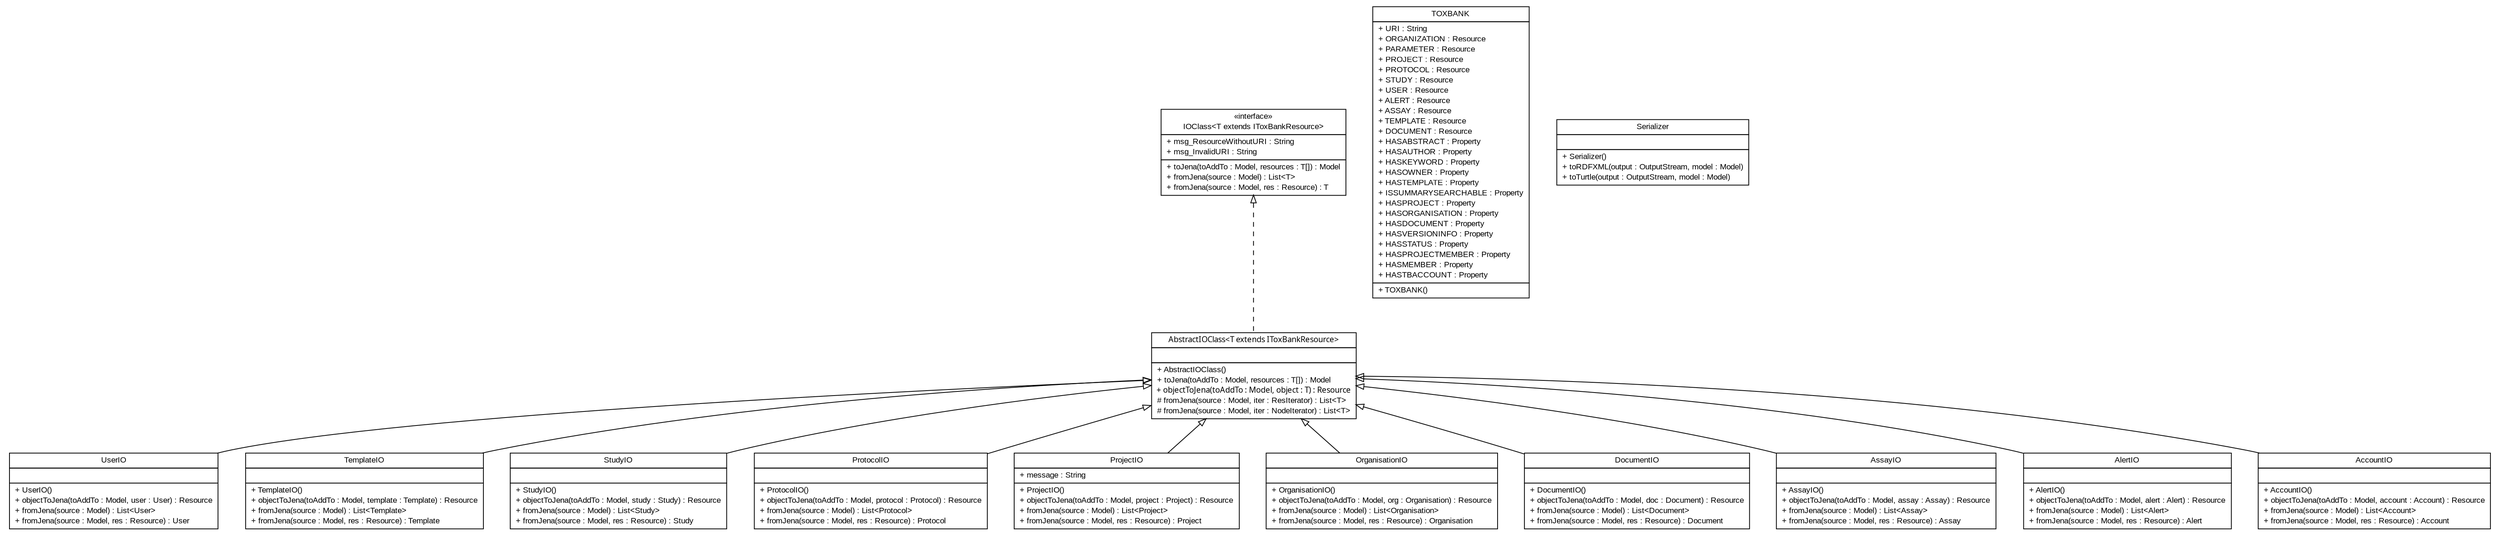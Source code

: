 #!/usr/local/bin/dot
#
# Class diagram 
# Generated by UmlGraph version 4.6 (http://www.spinellis.gr/sw/umlgraph)
#

digraph G {
	edge [fontname="arial",fontsize=10,labelfontname="arial",labelfontsize=10];
	node [fontname="arial",fontsize=10,shape=plaintext];
	// net.toxbank.client.io.rdf.UserIO
	c0 [label=<<table border="0" cellborder="1" cellspacing="0" cellpadding="2" port="p" href="./UserIO.html">
		<tr><td><table border="0" cellspacing="0" cellpadding="1">
			<tr><td> UserIO </td></tr>
		</table></td></tr>
		<tr><td><table border="0" cellspacing="0" cellpadding="1">
			<tr><td align="left">  </td></tr>
		</table></td></tr>
		<tr><td><table border="0" cellspacing="0" cellpadding="1">
			<tr><td align="left"> + UserIO() </td></tr>
			<tr><td align="left"> + objectToJena(toAddTo : Model, user : User) : Resource </td></tr>
			<tr><td align="left"> + fromJena(source : Model) : List&lt;User&gt; </td></tr>
			<tr><td align="left"> + fromJena(source : Model, res : Resource) : User </td></tr>
		</table></td></tr>
		</table>>, fontname="arial", fontcolor="black", fontsize=10.0];
	// net.toxbank.client.io.rdf.TOXBANK
	c1 [label=<<table border="0" cellborder="1" cellspacing="0" cellpadding="2" port="p" href="./TOXBANK.html">
		<tr><td><table border="0" cellspacing="0" cellpadding="1">
			<tr><td> TOXBANK </td></tr>
		</table></td></tr>
		<tr><td><table border="0" cellspacing="0" cellpadding="1">
			<tr><td align="left"> + URI : String </td></tr>
			<tr><td align="left"> + ORGANIZATION : Resource </td></tr>
			<tr><td align="left"> + PARAMETER : Resource </td></tr>
			<tr><td align="left"> + PROJECT : Resource </td></tr>
			<tr><td align="left"> + PROTOCOL : Resource </td></tr>
			<tr><td align="left"> + STUDY : Resource </td></tr>
			<tr><td align="left"> + USER : Resource </td></tr>
			<tr><td align="left"> + ALERT : Resource </td></tr>
			<tr><td align="left"> + ASSAY : Resource </td></tr>
			<tr><td align="left"> + TEMPLATE : Resource </td></tr>
			<tr><td align="left"> + DOCUMENT : Resource </td></tr>
			<tr><td align="left"> + HASABSTRACT : Property </td></tr>
			<tr><td align="left"> + HASAUTHOR : Property </td></tr>
			<tr><td align="left"> + HASKEYWORD : Property </td></tr>
			<tr><td align="left"> + HASOWNER : Property </td></tr>
			<tr><td align="left"> + HASTEMPLATE : Property </td></tr>
			<tr><td align="left"> + ISSUMMARYSEARCHABLE : Property </td></tr>
			<tr><td align="left"> + HASPROJECT : Property </td></tr>
			<tr><td align="left"> + HASORGANISATION : Property </td></tr>
			<tr><td align="left"> + HASDOCUMENT : Property </td></tr>
			<tr><td align="left"> + HASVERSIONINFO : Property </td></tr>
			<tr><td align="left"> + HASSTATUS : Property </td></tr>
			<tr><td align="left"> + HASPROJECTMEMBER : Property </td></tr>
			<tr><td align="left"> + HASMEMBER : Property </td></tr>
			<tr><td align="left"> + HASTBACCOUNT : Property </td></tr>
		</table></td></tr>
		<tr><td><table border="0" cellspacing="0" cellpadding="1">
			<tr><td align="left"> + TOXBANK() </td></tr>
		</table></td></tr>
		</table>>, fontname="arial", fontcolor="black", fontsize=10.0];
	// net.toxbank.client.io.rdf.TemplateIO
	c2 [label=<<table border="0" cellborder="1" cellspacing="0" cellpadding="2" port="p" href="./TemplateIO.html">
		<tr><td><table border="0" cellspacing="0" cellpadding="1">
			<tr><td> TemplateIO </td></tr>
		</table></td></tr>
		<tr><td><table border="0" cellspacing="0" cellpadding="1">
			<tr><td align="left">  </td></tr>
		</table></td></tr>
		<tr><td><table border="0" cellspacing="0" cellpadding="1">
			<tr><td align="left"> + TemplateIO() </td></tr>
			<tr><td align="left"> + objectToJena(toAddTo : Model, template : Template) : Resource </td></tr>
			<tr><td align="left"> + fromJena(source : Model) : List&lt;Template&gt; </td></tr>
			<tr><td align="left"> + fromJena(source : Model, res : Resource) : Template </td></tr>
		</table></td></tr>
		</table>>, fontname="arial", fontcolor="black", fontsize=10.0];
	// net.toxbank.client.io.rdf.StudyIO
	c3 [label=<<table border="0" cellborder="1" cellspacing="0" cellpadding="2" port="p" href="./StudyIO.html">
		<tr><td><table border="0" cellspacing="0" cellpadding="1">
			<tr><td> StudyIO </td></tr>
		</table></td></tr>
		<tr><td><table border="0" cellspacing="0" cellpadding="1">
			<tr><td align="left">  </td></tr>
		</table></td></tr>
		<tr><td><table border="0" cellspacing="0" cellpadding="1">
			<tr><td align="left"> + StudyIO() </td></tr>
			<tr><td align="left"> + objectToJena(toAddTo : Model, study : Study) : Resource </td></tr>
			<tr><td align="left"> + fromJena(source : Model) : List&lt;Study&gt; </td></tr>
			<tr><td align="left"> + fromJena(source : Model, res : Resource) : Study </td></tr>
		</table></td></tr>
		</table>>, fontname="arial", fontcolor="black", fontsize=10.0];
	// net.toxbank.client.io.rdf.Serializer
	c4 [label=<<table border="0" cellborder="1" cellspacing="0" cellpadding="2" port="p" href="./Serializer.html">
		<tr><td><table border="0" cellspacing="0" cellpadding="1">
			<tr><td> Serializer </td></tr>
		</table></td></tr>
		<tr><td><table border="0" cellspacing="0" cellpadding="1">
			<tr><td align="left">  </td></tr>
		</table></td></tr>
		<tr><td><table border="0" cellspacing="0" cellpadding="1">
			<tr><td align="left"> + Serializer() </td></tr>
			<tr><td align="left"> + toRDFXML(output : OutputStream, model : Model) </td></tr>
			<tr><td align="left"> + toTurtle(output : OutputStream, model : Model) </td></tr>
		</table></td></tr>
		</table>>, fontname="arial", fontcolor="black", fontsize=10.0];
	// net.toxbank.client.io.rdf.ProtocolIO
	c5 [label=<<table border="0" cellborder="1" cellspacing="0" cellpadding="2" port="p" href="./ProtocolIO.html">
		<tr><td><table border="0" cellspacing="0" cellpadding="1">
			<tr><td> ProtocolIO </td></tr>
		</table></td></tr>
		<tr><td><table border="0" cellspacing="0" cellpadding="1">
			<tr><td align="left">  </td></tr>
		</table></td></tr>
		<tr><td><table border="0" cellspacing="0" cellpadding="1">
			<tr><td align="left"> + ProtocolIO() </td></tr>
			<tr><td align="left"> + objectToJena(toAddTo : Model, protocol : Protocol) : Resource </td></tr>
			<tr><td align="left"> + fromJena(source : Model) : List&lt;Protocol&gt; </td></tr>
			<tr><td align="left"> + fromJena(source : Model, res : Resource) : Protocol </td></tr>
		</table></td></tr>
		</table>>, fontname="arial", fontcolor="black", fontsize=10.0];
	// net.toxbank.client.io.rdf.ProjectIO
	c6 [label=<<table border="0" cellborder="1" cellspacing="0" cellpadding="2" port="p" href="./ProjectIO.html">
		<tr><td><table border="0" cellspacing="0" cellpadding="1">
			<tr><td> ProjectIO </td></tr>
		</table></td></tr>
		<tr><td><table border="0" cellspacing="0" cellpadding="1">
			<tr><td align="left"> + message : String </td></tr>
		</table></td></tr>
		<tr><td><table border="0" cellspacing="0" cellpadding="1">
			<tr><td align="left"> + ProjectIO() </td></tr>
			<tr><td align="left"> + objectToJena(toAddTo : Model, project : Project) : Resource </td></tr>
			<tr><td align="left"> + fromJena(source : Model) : List&lt;Project&gt; </td></tr>
			<tr><td align="left"> + fromJena(source : Model, res : Resource) : Project </td></tr>
		</table></td></tr>
		</table>>, fontname="arial", fontcolor="black", fontsize=10.0];
	// net.toxbank.client.io.rdf.OrganisationIO
	c7 [label=<<table border="0" cellborder="1" cellspacing="0" cellpadding="2" port="p" href="./OrganisationIO.html">
		<tr><td><table border="0" cellspacing="0" cellpadding="1">
			<tr><td> OrganisationIO </td></tr>
		</table></td></tr>
		<tr><td><table border="0" cellspacing="0" cellpadding="1">
			<tr><td align="left">  </td></tr>
		</table></td></tr>
		<tr><td><table border="0" cellspacing="0" cellpadding="1">
			<tr><td align="left"> + OrganisationIO() </td></tr>
			<tr><td align="left"> + objectToJena(toAddTo : Model, org : Organisation) : Resource </td></tr>
			<tr><td align="left"> + fromJena(source : Model) : List&lt;Organisation&gt; </td></tr>
			<tr><td align="left"> + fromJena(source : Model, res : Resource) : Organisation </td></tr>
		</table></td></tr>
		</table>>, fontname="arial", fontcolor="black", fontsize=10.0];
	// net.toxbank.client.io.rdf.IOClass<T extends net.toxbank.client.resource.IToxBankResource>
	c8 [label=<<table border="0" cellborder="1" cellspacing="0" cellpadding="2" port="p" href="./IOClass.html">
		<tr><td><table border="0" cellspacing="0" cellpadding="1">
			<tr><td> &laquo;interface&raquo; </td></tr>
			<tr><td> IOClass&lt;T extends IToxBankResource&gt; </td></tr>
		</table></td></tr>
		<tr><td><table border="0" cellspacing="0" cellpadding="1">
			<tr><td align="left"> + msg_ResourceWithoutURI : String </td></tr>
			<tr><td align="left"> + msg_InvalidURI : String </td></tr>
		</table></td></tr>
		<tr><td><table border="0" cellspacing="0" cellpadding="1">
			<tr><td align="left"> + toJena(toAddTo : Model, resources : T[]) : Model </td></tr>
			<tr><td align="left"> + fromJena(source : Model) : List&lt;T&gt; </td></tr>
			<tr><td align="left"> + fromJena(source : Model, res : Resource) : T </td></tr>
		</table></td></tr>
		</table>>, fontname="arial", fontcolor="black", fontsize=10.0];
	// net.toxbank.client.io.rdf.DocumentIO
	c9 [label=<<table border="0" cellborder="1" cellspacing="0" cellpadding="2" port="p" href="./DocumentIO.html">
		<tr><td><table border="0" cellspacing="0" cellpadding="1">
			<tr><td> DocumentIO </td></tr>
		</table></td></tr>
		<tr><td><table border="0" cellspacing="0" cellpadding="1">
			<tr><td align="left">  </td></tr>
		</table></td></tr>
		<tr><td><table border="0" cellspacing="0" cellpadding="1">
			<tr><td align="left"> + DocumentIO() </td></tr>
			<tr><td align="left"> + objectToJena(toAddTo : Model, doc : Document) : Resource </td></tr>
			<tr><td align="left"> + fromJena(source : Model) : List&lt;Document&gt; </td></tr>
			<tr><td align="left"> + fromJena(source : Model, res : Resource) : Document </td></tr>
		</table></td></tr>
		</table>>, fontname="arial", fontcolor="black", fontsize=10.0];
	// net.toxbank.client.io.rdf.AssayIO
	c10 [label=<<table border="0" cellborder="1" cellspacing="0" cellpadding="2" port="p" href="./AssayIO.html">
		<tr><td><table border="0" cellspacing="0" cellpadding="1">
			<tr><td> AssayIO </td></tr>
		</table></td></tr>
		<tr><td><table border="0" cellspacing="0" cellpadding="1">
			<tr><td align="left">  </td></tr>
		</table></td></tr>
		<tr><td><table border="0" cellspacing="0" cellpadding="1">
			<tr><td align="left"> + AssayIO() </td></tr>
			<tr><td align="left"> + objectToJena(toAddTo : Model, assay : Assay) : Resource </td></tr>
			<tr><td align="left"> + fromJena(source : Model) : List&lt;Assay&gt; </td></tr>
			<tr><td align="left"> + fromJena(source : Model, res : Resource) : Assay </td></tr>
		</table></td></tr>
		</table>>, fontname="arial", fontcolor="black", fontsize=10.0];
	// net.toxbank.client.io.rdf.AlertIO
	c11 [label=<<table border="0" cellborder="1" cellspacing="0" cellpadding="2" port="p" href="./AlertIO.html">
		<tr><td><table border="0" cellspacing="0" cellpadding="1">
			<tr><td> AlertIO </td></tr>
		</table></td></tr>
		<tr><td><table border="0" cellspacing="0" cellpadding="1">
			<tr><td align="left">  </td></tr>
		</table></td></tr>
		<tr><td><table border="0" cellspacing="0" cellpadding="1">
			<tr><td align="left"> + AlertIO() </td></tr>
			<tr><td align="left"> + objectToJena(toAddTo : Model, alert : Alert) : Resource </td></tr>
			<tr><td align="left"> + fromJena(source : Model) : List&lt;Alert&gt; </td></tr>
			<tr><td align="left"> + fromJena(source : Model, res : Resource) : Alert </td></tr>
		</table></td></tr>
		</table>>, fontname="arial", fontcolor="black", fontsize=10.0];
	// net.toxbank.client.io.rdf.AccountIO
	c12 [label=<<table border="0" cellborder="1" cellspacing="0" cellpadding="2" port="p" href="./AccountIO.html">
		<tr><td><table border="0" cellspacing="0" cellpadding="1">
			<tr><td> AccountIO </td></tr>
		</table></td></tr>
		<tr><td><table border="0" cellspacing="0" cellpadding="1">
			<tr><td align="left">  </td></tr>
		</table></td></tr>
		<tr><td><table border="0" cellspacing="0" cellpadding="1">
			<tr><td align="left"> + AccountIO() </td></tr>
			<tr><td align="left"> + objectToJena(toAddTo : Model, account : Account) : Resource </td></tr>
			<tr><td align="left"> + fromJena(source : Model) : List&lt;Account&gt; </td></tr>
			<tr><td align="left"> + fromJena(source : Model, res : Resource) : Account </td></tr>
		</table></td></tr>
		</table>>, fontname="arial", fontcolor="black", fontsize=10.0];
	// net.toxbank.client.io.rdf.AbstractIOClass<T extends net.toxbank.client.resource.IToxBankResource>
	c13 [label=<<table border="0" cellborder="1" cellspacing="0" cellpadding="2" port="p" href="./AbstractIOClass.html">
		<tr><td><table border="0" cellspacing="0" cellpadding="1">
			<tr><td><font face="ariali"> AbstractIOClass&lt;T extends IToxBankResource&gt; </font></td></tr>
		</table></td></tr>
		<tr><td><table border="0" cellspacing="0" cellpadding="1">
			<tr><td align="left">  </td></tr>
		</table></td></tr>
		<tr><td><table border="0" cellspacing="0" cellpadding="1">
			<tr><td align="left"> + AbstractIOClass() </td></tr>
			<tr><td align="left"> + toJena(toAddTo : Model, resources : T[]) : Model </td></tr>
			<tr><td align="left"><font face="ariali" point-size="10.0"> + objectToJena(toAddTo : Model, object : T) : Resource </font></td></tr>
			<tr><td align="left"> # fromJena(source : Model, iter : ResIterator) : List&lt;T&gt; </td></tr>
			<tr><td align="left"> # fromJena(source : Model, iter : NodeIterator) : List&lt;T&gt; </td></tr>
		</table></td></tr>
		</table>>, fontname="arial", fontcolor="black", fontsize=10.0];
	//net.toxbank.client.io.rdf.UserIO extends net.toxbank.client.io.rdf.AbstractIOClass<net.toxbank.client.resource.User>
	c13:p -> c0:p [dir=back,arrowtail=empty];
	//net.toxbank.client.io.rdf.TemplateIO extends net.toxbank.client.io.rdf.AbstractIOClass<net.toxbank.client.resource.Template>
	c13:p -> c2:p [dir=back,arrowtail=empty];
	//net.toxbank.client.io.rdf.StudyIO extends net.toxbank.client.io.rdf.AbstractIOClass<net.toxbank.client.resource.Study>
	c13:p -> c3:p [dir=back,arrowtail=empty];
	//net.toxbank.client.io.rdf.ProtocolIO extends net.toxbank.client.io.rdf.AbstractIOClass<net.toxbank.client.resource.Protocol>
	c13:p -> c5:p [dir=back,arrowtail=empty];
	//net.toxbank.client.io.rdf.ProjectIO extends net.toxbank.client.io.rdf.AbstractIOClass<net.toxbank.client.resource.Project>
	c13:p -> c6:p [dir=back,arrowtail=empty];
	//net.toxbank.client.io.rdf.OrganisationIO extends net.toxbank.client.io.rdf.AbstractIOClass<net.toxbank.client.resource.Organisation>
	c13:p -> c7:p [dir=back,arrowtail=empty];
	//net.toxbank.client.io.rdf.DocumentIO extends net.toxbank.client.io.rdf.AbstractIOClass<net.toxbank.client.resource.Document>
	c13:p -> c9:p [dir=back,arrowtail=empty];
	//net.toxbank.client.io.rdf.AssayIO extends net.toxbank.client.io.rdf.AbstractIOClass<net.toxbank.client.resource.Assay>
	c13:p -> c10:p [dir=back,arrowtail=empty];
	//net.toxbank.client.io.rdf.AlertIO extends net.toxbank.client.io.rdf.AbstractIOClass<net.toxbank.client.resource.Alert>
	c13:p -> c11:p [dir=back,arrowtail=empty];
	//net.toxbank.client.io.rdf.AccountIO extends net.toxbank.client.io.rdf.AbstractIOClass<net.toxbank.client.resource.Account>
	c13:p -> c12:p [dir=back,arrowtail=empty];
	//net.toxbank.client.io.rdf.AbstractIOClass<T extends net.toxbank.client.resource.IToxBankResource> implements net.toxbank.client.io.rdf.IOClass<T extends net.toxbank.client.resource.IToxBankResource>
	c8:p -> c13:p [dir=back,arrowtail=empty,style=dashed];
}

